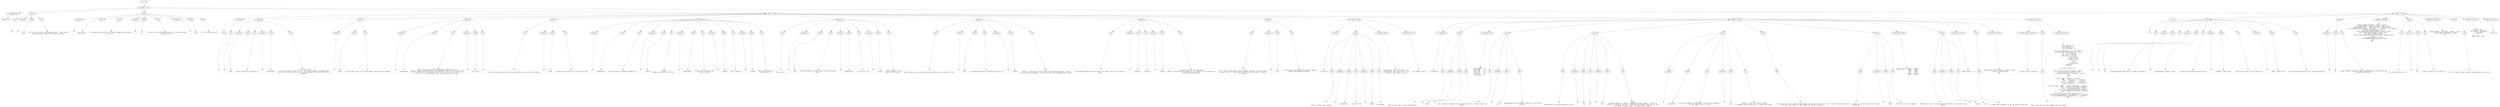 digraph lpegNode {

node [fontname=Helvetica]
edge [style=dashed]

doc_0 [label="doc - 247"]


doc_0 -> { section_1}
{rank=same; section_1}

section_1 [label="section: 1-174"]


// END RANK doc_0

section_1 -> { header_2 prose_3 prose_4 section_5 section_6}
{rank=same; header_2 prose_3 prose_4 section_5 section_6}

header_2 [label="1 : Modeselektor"]

prose_3 [label="prose"]

prose_4 [label="prose"]

section_5 [label="section: 11-125"]

section_6 [label="section: 175-247"]


// END RANK section_1

header_2 -> leaf_7
leaf_7  [color=Gray,shape=rectangle,fontname=Inconsolata,label="* Modeselektor"]
// END RANK header_2

prose_3 -> { raw_8 prespace_9 literal_10 raw_11}
{rank=same; raw_8 prespace_9 literal_10 raw_11}

raw_8 [label="raw"]

prespace_9 [label="prespace"]

literal_10 [label="literal"]

raw_11 [label="raw"]


// END RANK prose_3

raw_8 -> leaf_12
leaf_12  [color=Gray,shape=rectangle,fontname=Inconsolata,label=""]
// END RANK raw_8

prespace_9 -> leaf_13
leaf_13  [color=Gray,shape=rectangle,fontname=Inconsolata,label=""]
// END RANK prespace_9

literal_10 -> leaf_14
leaf_14  [color=Gray,shape=rectangle,fontname=Inconsolata,label="femto"]
// END RANK literal_10

raw_11 -> leaf_15
leaf_15  [color=Gray,shape=rectangle,fontname=Inconsolata,label=" will hold all state for an terminal session.  Soon, we will
encapsulate that, making the library re-entrant.
"]
// END RANK raw_11

prose_4 -> { prespace_16 literal_17 raw_18 prespace_19 literal_20 raw_21 prespace_22 literal_23 raw_24}
{rank=same; prespace_16 literal_17 raw_18 prespace_19 literal_20 raw_21 prespace_22 literal_23 raw_24}

prespace_16 [label="prespace"]

literal_17 [label="literal"]

raw_18 [label="raw"]

prespace_19 [label="prespace"]

literal_20 [label="literal"]

raw_21 [label="raw"]

prespace_22 [label="prespace"]

literal_23 [label="literal"]

raw_24 [label="raw"]


// END RANK prose_4

prespace_16 -> leaf_25
leaf_25  [color=Gray,shape=rectangle,fontname=Inconsolata,label=""]
// END RANK prespace_16

literal_17 -> leaf_26
leaf_26  [color=Gray,shape=rectangle,fontname=Inconsolata,label="modeselektor"]
// END RANK literal_17

raw_18 -> leaf_27
leaf_27  [color=Gray,shape=rectangle,fontname=Inconsolata,label=" is the modal interpreter for the repl language, which becomes
the core of"]
// END RANK raw_18

prespace_19 -> leaf_28
leaf_28  [color=Gray,shape=rectangle,fontname=Inconsolata,label=" "]
// END RANK prespace_19

literal_20 -> leaf_29
leaf_29  [color=Gray,shape=rectangle,fontname=Inconsolata,label="ed"]
// END RANK literal_20

raw_21 -> leaf_30
leaf_30  [color=Gray,shape=rectangle,fontname=Inconsolata,label=".  This is a glorified lookup table with a state switch and
a pointer to the"]
// END RANK raw_21

prespace_22 -> leaf_31
leaf_31  [color=Gray,shape=rectangle,fontname=Inconsolata,label=" "]
// END RANK prespace_22

literal_23 -> leaf_32
leaf_32  [color=Gray,shape=rectangle,fontname=Inconsolata,label="femto"]
// END RANK literal_23

raw_24 -> leaf_33
leaf_33  [color=Gray,shape=rectangle,fontname=Inconsolata,label="cell we're operating on.

"]
// END RANK raw_24

section_5 -> { header_34 prose_35 prose_36 prose_37 prose_38 prose_39 prose_40 prose_41 prose_42 prose_43 section_44 section_45 section_46}
{rank=same; header_34 prose_35 prose_36 prose_37 prose_38 prose_39 prose_40 prose_41 prose_42 prose_43 section_44 section_45 section_46}

header_34 [label="2 : Design"]

prose_35 [label="prose"]

prose_36 [label="prose"]

prose_37 [label="prose"]

prose_38 [label="prose"]

prose_39 [label="prose"]

prose_40 [label="prose"]

prose_41 [label="prose"]

prose_42 [label="prose"]

prose_43 [label="prose"]

section_44 [label="section: 53-69"]

section_45 [label="section: 70-125"]

section_46 [label="section: 126-174"]


// END RANK section_5

header_34 -> leaf_47
leaf_47  [color=Gray,shape=rectangle,fontname=Inconsolata,label="** Design"]
// END RANK header_34

prose_35 -> { raw_48 prespace_49 literal_50 raw_51 prespace_52 literal_53 raw_54}
{rank=same; raw_48 prespace_49 literal_50 raw_51 prespace_52 literal_53 raw_54}

raw_48 [label="raw"]

prespace_49 [label="prespace"]

literal_50 [label="literal"]

raw_51 [label="raw"]

prespace_52 [label="prespace"]

literal_53 [label="literal"]

raw_54 [label="raw"]


// END RANK prose_35

raw_48 -> leaf_55
leaf_55  [color=Gray,shape=rectangle,fontname=Inconsolata,label=""]
// END RANK raw_48

prespace_49 -> leaf_56
leaf_56  [color=Gray,shape=rectangle,fontname=Inconsolata,label=""]
// END RANK prespace_49

literal_50 -> leaf_57
leaf_57  [color=Gray,shape=rectangle,fontname=Inconsolata,label="femto"]
// END RANK literal_50

raw_51 -> leaf_58
leaf_58  [color=Gray,shape=rectangle,fontname=Inconsolata,label=" passes keystrokes as messages to"]
// END RANK raw_51

prespace_52 -> leaf_59
leaf_59  [color=Gray,shape=rectangle,fontname=Inconsolata,label=" "]
// END RANK prespace_52

literal_53 -> leaf_60
leaf_60  [color=Gray,shape=rectangle,fontname=Inconsolata,label="modeselektor"]
// END RANK literal_53

raw_54 -> leaf_61
leaf_61  [color=Gray,shape=rectangle,fontname=Inconsolata,label=".  In final boss form,
it does no writes to stdout at all.  It is smart enough to categorize and
parse various device reports, but has no knowledge of why those reports were
requested.
"]
// END RANK raw_54

prose_36 -> { prespace_62 literal_63 raw_64}
{rank=same; prespace_62 literal_63 raw_64}

prespace_62 [label="prespace"]

literal_63 [label="literal"]

raw_64 [label="raw"]


// END RANK prose_36

prespace_62 -> leaf_65
leaf_65  [color=Gray,shape=rectangle,fontname=Inconsolata,label=""]
// END RANK prespace_62

literal_63 -> leaf_66
leaf_66  [color=Gray,shape=rectangle,fontname=Inconsolata,label="femto"]
// END RANK literal_63

raw_64 -> leaf_67
leaf_67  [color=Gray,shape=rectangle,fontname=Inconsolata,label=" runs the event loop, so all other members are pulled in as modules.
"]
// END RANK raw_64

prose_37 -> { prespace_68 literal_69 raw_70 prespace_71 literal_72 raw_73}
{rank=same; prespace_68 literal_69 raw_70 prespace_71 literal_72 raw_73}

prespace_68 [label="prespace"]

literal_69 [label="literal"]

raw_70 [label="raw"]

prespace_71 [label="prespace"]

literal_72 [label="literal"]

raw_73 [label="raw"]


// END RANK prose_37

prespace_68 -> leaf_74
leaf_74  [color=Gray,shape=rectangle,fontname=Inconsolata,label=""]
// END RANK prespace_68

literal_69 -> leaf_75
leaf_75  [color=Gray,shape=rectangle,fontname=Inconsolata,label="modeselektor"]
// END RANK literal_69

raw_70 -> leaf_76
leaf_76  [color=Gray,shape=rectangle,fontname=Inconsolata,label=" takes care of system-level housekeeping: opening files and
sockets, keeping command history, fuzzy completion, and has its own eval loop
off the main track.  For evaluating lines, it will call a small executor, so
that in a little while we can put the user program in its own"]
// END RANK raw_70

prespace_71 -> leaf_77
leaf_77  [color=Gray,shape=rectangle,fontname=Inconsolata,label=" "]
// END RANK prespace_71

literal_72 -> leaf_78
leaf_78  [color=Gray,shape=rectangle,fontname=Inconsolata,label="LuaL_state"]
// END RANK literal_72

raw_73 -> leaf_79
leaf_79  [color=Gray,shape=rectangle,fontname=Inconsolata,label=".
"]
// END RANK raw_73

prose_38 -> { raw_80 prespace_81 literal_82 raw_83}
{rank=same; raw_80 prespace_81 literal_82 raw_83}

raw_80 [label="raw"]

prespace_81 [label="prespace"]

literal_82 [label="literal"]

raw_83 [label="raw"]


// END RANK prose_38

raw_80 -> leaf_84
leaf_84  [color=Gray,shape=rectangle,fontname=Inconsolata,label="
This is both good practice, and absolutely necessary if we are to REPL other"]
// END RANK raw_80

prespace_81 -> leaf_85
leaf_85  [color=Gray,shape=rectangle,fontname=Inconsolata,label=""]
// END RANK prespace_81

literal_82 -> leaf_86
leaf_86  [color=Gray,shape=rectangle,fontname=Inconsolata,label="bridge"]
// END RANK literal_82

raw_83 -> leaf_87
leaf_87  [color=Gray,shape=rectangle,fontname=Inconsolata,label=" programs, each of which has its own event loop.
"]
// END RANK raw_83

prose_39 -> { prespace_88 literal_89 raw_90 prespace_91 literal_92 raw_93 prespace_94 literal_95 raw_96 prespace_97 literal_98 raw_99 prespace_100 literal_101 raw_102}
{rank=same; prespace_88 literal_89 raw_90 prespace_91 literal_92 raw_93 prespace_94 literal_95 raw_96 prespace_97 literal_98 raw_99 prespace_100 literal_101 raw_102}

prespace_88 [label="prespace"]

literal_89 [label="literal"]

raw_90 [label="raw"]

prespace_91 [label="prespace"]

literal_92 [label="literal"]

raw_93 [label="raw"]

prespace_94 [label="prespace"]

literal_95 [label="literal"]

raw_96 [label="raw"]

prespace_97 [label="prespace"]

literal_98 [label="literal"]

raw_99 [label="raw"]

prespace_100 [label="prespace"]

literal_101 [label="literal"]

raw_102 [label="raw"]


// END RANK prose_39

prespace_88 -> leaf_103
leaf_103  [color=Gray,shape=rectangle,fontname=Inconsolata,label=""]
// END RANK prespace_88

literal_89 -> leaf_104
leaf_104  [color=Gray,shape=rectangle,fontname=Inconsolata,label="modeselektor"]
// END RANK literal_89

raw_90 -> leaf_105
leaf_105  [color=Gray,shape=rectangle,fontname=Inconsolata,label=" passes any edit or movement commands to a"]
// END RANK raw_90

prespace_91 -> leaf_106
leaf_106  [color=Gray,shape=rectangle,fontname=Inconsolata,label=" "]
// END RANK prespace_91

literal_92 -> leaf_107
leaf_107  [color=Gray,shape=rectangle,fontname=Inconsolata,label="linebuf"]
// END RANK literal_92

raw_93 -> leaf_108
leaf_108  [color=Gray,shape=rectangle,fontname=Inconsolata,label=", which
keeps all modeling of the line. "]
// END RANK raw_93

prespace_94 -> leaf_109
leaf_109  [color=Gray,shape=rectangle,fontname=Inconsolata,label=" "]
// END RANK prespace_94

literal_95 -> leaf_110
leaf_110  [color=Gray,shape=rectangle,fontname=Inconsolata,label="modeselektor"]
// END RANK literal_95

raw_96 -> leaf_111
leaf_111  [color=Gray,shape=rectangle,fontname=Inconsolata,label=" decides when to repaint the
screen, calling"]
// END RANK raw_96

prespace_97 -> leaf_112
leaf_112  [color=Gray,shape=rectangle,fontname=Inconsolata,label=" "]
// END RANK prespace_97

literal_98 -> leaf_113
leaf_113  [color=Gray,shape=rectangle,fontname=Inconsolata,label="rainbuf"]
// END RANK literal_98

raw_99 -> leaf_114
leaf_114  [color=Gray,shape=rectangle,fontname=Inconsolata,label=" with a region of"]
// END RANK raw_99

prespace_100 -> leaf_115
leaf_115  [color=Gray,shape=rectangle,fontname=Inconsolata,label=" "]
// END RANK prespace_100

literal_101 -> leaf_116
leaf_116  [color=Gray,shape=rectangle,fontname=Inconsolata,label="linebuf"]
// END RANK literal_101

raw_102 -> leaf_117
leaf_117  [color=Gray,shape=rectangle,fontname=Inconsolata,label=" and instructions as to
how to paint it.
"]
// END RANK raw_102

prose_40 -> { raw_118 prespace_119 literal_120 raw_121 prespace_122 literal_123 raw_124 prespace_125 literal_126 raw_127}
{rank=same; raw_118 prespace_119 literal_120 raw_121 prespace_122 literal_123 raw_124 prespace_125 literal_126 raw_127}

raw_118 [label="raw"]

prespace_119 [label="prespace"]

literal_120 [label="literal"]

raw_121 [label="raw"]

prespace_122 [label="prespace"]

literal_123 [label="literal"]

raw_124 [label="raw"]

prespace_125 [label="prespace"]

literal_126 [label="literal"]

raw_127 [label="raw"]


// END RANK prose_40

raw_118 -> leaf_128
leaf_128  [color=Gray,shape=rectangle,fontname=Inconsolata,label="
There is one"]
// END RANK raw_118

prespace_119 -> leaf_129
leaf_129  [color=Gray,shape=rectangle,fontname=Inconsolata,label=" "]
// END RANK prespace_119

literal_120 -> leaf_130
leaf_130  [color=Gray,shape=rectangle,fontname=Inconsolata,label="deck"]
// END RANK literal_120

raw_121 -> leaf_131
leaf_131  [color=Gray,shape=rectangle,fontname=Inconsolata,label=" instance member per screen, which tiles the available
space. "]
// END RANK raw_121

prespace_122 -> leaf_132
leaf_132  [color=Gray,shape=rectangle,fontname=Inconsolata,label=" "]
// END RANK prespace_122

literal_123 -> leaf_133
leaf_133  [color=Gray,shape=rectangle,fontname=Inconsolata,label="modeselektor"]
// END RANK literal_123

raw_124 -> leaf_134
leaf_134  [color=Gray,shape=rectangle,fontname=Inconsolata,label=" is the writer, and"]
// END RANK raw_124

prespace_125 -> leaf_135
leaf_135  [color=Gray,shape=rectangle,fontname=Inconsolata,label=" "]
// END RANK prespace_125

literal_126 -> leaf_136
leaf_136  [color=Gray,shape=rectangle,fontname=Inconsolata,label="rainbuf"]
// END RANK literal_126

raw_127 -> leaf_137
leaf_137  [color=Gray,shape=rectangle,fontname=Inconsolata,label=" holds a pointer to the
table for read access.
"]
// END RANK raw_127

prose_41 -> { raw_138 prespace_139 literal_140 raw_141 prespace_142 literal_143 raw_144}
{rank=same; raw_138 prespace_139 literal_140 raw_141 prespace_142 literal_143 raw_144}

raw_138 [label="raw"]

prespace_139 [label="prespace"]

literal_140 [label="literal"]

raw_141 [label="raw"]

prespace_142 [label="prespace"]

literal_143 [label="literal"]

raw_144 [label="raw"]


// END RANK prose_41

raw_138 -> leaf_145
leaf_145  [color=Gray,shape=rectangle,fontname=Inconsolata,label="
When we have our fancy parse engine and quipu structure, linebuf will call"]
// END RANK raw_138

prespace_139 -> leaf_146
leaf_146  [color=Gray,shape=rectangle,fontname=Inconsolata,label=""]
// END RANK prespace_139

literal_140 -> leaf_147
leaf_147  [color=Gray,shape=rectangle,fontname=Inconsolata,label="comb"]
// END RANK literal_140

raw_141 -> leaf_148
leaf_148  [color=Gray,shape=rectangle,fontname=Inconsolata,label=" to redecorate the syntax tree before passing it to"]
// END RANK raw_141

prespace_142 -> leaf_149
leaf_149  [color=Gray,shape=rectangle,fontname=Inconsolata,label=" "]
// END RANK prespace_142

literal_143 -> leaf_150
leaf_150  [color=Gray,shape=rectangle,fontname=Inconsolata,label="rainbuf"]
// END RANK literal_143

raw_144 -> leaf_151
leaf_151  [color=Gray,shape=rectangle,fontname=Inconsolata,label=" for
markup.  At the moment I'm just going to write some crude lexers, which
will be more than enough for Clu and Lua, which have straightforward syntax.
"]
// END RANK raw_144

prose_42 -> { raw_152 prespace_153 literal_154 raw_155 prespace_156 literal_157 raw_158}
{rank=same; raw_152 prespace_153 literal_154 raw_155 prespace_156 literal_157 raw_158}

raw_152 [label="raw"]

prespace_153 [label="prespace"]

literal_154 [label="literal"]

raw_155 [label="raw"]

prespace_156 [label="prespace"]

literal_157 [label="literal"]

raw_158 [label="raw"]


// END RANK prose_42

raw_152 -> leaf_159
leaf_159  [color=Gray,shape=rectangle,fontname=Inconsolata,label="
An intermediate step could just squeeze the linebuf into a string, parse it
with"]
// END RANK raw_152

prespace_153 -> leaf_160
leaf_160  [color=Gray,shape=rectangle,fontname=Inconsolata,label=" "]
// END RANK prespace_153

literal_154 -> leaf_161
leaf_161  [color=Gray,shape=rectangle,fontname=Inconsolata,label="esplalier"]
// END RANK literal_154

raw_155 -> leaf_162
leaf_162  [color=Gray,shape=rectangle,fontname=Inconsolata,label=" and emit a"]
// END RANK raw_155

prespace_156 -> leaf_163
leaf_163  [color=Gray,shape=rectangle,fontname=Inconsolata,label=" "]
// END RANK prespace_156

literal_157 -> leaf_164
leaf_164  [color=Gray,shape=rectangle,fontname=Inconsolata,label="rainbuf"]
// END RANK literal_157

raw_158 -> leaf_165
leaf_165  [color=Gray,shape=rectangle,fontname=Inconsolata,label=" through the usual recursive method
lookup.  The problem isn't speed, not for a REPL, it's not having error
recovery parsing available.
"]
// END RANK raw_158

prose_43 -> { raw_166 prespace_167 literal_168 raw_169}
{rank=same; raw_166 prespace_167 literal_168 raw_169}

raw_166 [label="raw"]

prespace_167 [label="prespace"]

literal_168 [label="literal"]

raw_169 [label="raw"]


// END RANK prose_43

raw_166 -> leaf_170
leaf_170  [color=Gray,shape=rectangle,fontname=Inconsolata,label="
I will likely content myself with a grammar that kicks in when the user
presses return.  I'll want that to perform rewrites (such as removing
outer-level"]
// END RANK raw_166

prespace_167 -> leaf_171
leaf_171  [color=Gray,shape=rectangle,fontname=Inconsolata,label=" "]
// END RANK prespace_167

literal_168 -> leaf_172
leaf_172  [color=Gray,shape=rectangle,fontname=Inconsolata,label="local"]
// END RANK literal_168

raw_169 -> leaf_173
leaf_173  [color=Gray,shape=rectangle,fontname=Inconsolata,label="s to facilicate copy-pasting) and keep the readline
grammar from becoming too ad-hoc.

"]
// END RANK raw_169

section_44 -> { header_174 prose_175 codeblock_176 codeblock_177}
{rank=same; header_174 prose_175 codeblock_176 codeblock_177}

header_174 [label="4 : asserts"]

prose_175 [label="prose"]

codeblock_176 [label="code block 58-62"]

codeblock_177 [label="code block 65-67"]


// END RANK section_44

header_174 -> leaf_178
leaf_178  [color=Gray,shape=rectangle,fontname=Inconsolata,label="**** asserts"]
// END RANK header_174

prose_175 -> { raw_179 prespace_180 literal_181 raw_182 prespace_183 literal_184 raw_185}
{rank=same; raw_179 prespace_180 literal_181 raw_182 prespace_183 literal_184 raw_185}

raw_179 [label="raw"]

prespace_180 [label="prespace"]

literal_181 [label="literal"]

raw_182 [label="raw"]

prespace_183 [label="prespace"]

literal_184 [label="literal"]

raw_185 [label="raw"]


// END RANK prose_175

raw_179 -> leaf_186
leaf_186  [color=Gray,shape=rectangle,fontname=Inconsolata,label="

There is little sense running"]
// END RANK raw_179

prespace_180 -> leaf_187
leaf_187  [color=Gray,shape=rectangle,fontname=Inconsolata,label=" "]
// END RANK prespace_180

literal_181 -> leaf_188
leaf_188  [color=Gray,shape=rectangle,fontname=Inconsolata,label="modeselektor"]
// END RANK literal_181

raw_182 -> leaf_189
leaf_189  [color=Gray,shape=rectangle,fontname=Inconsolata,label=" outside of the"]
// END RANK raw_182

prespace_183 -> leaf_190
leaf_190  [color=Gray,shape=rectangle,fontname=Inconsolata,label=" "]
// END RANK prespace_183

literal_184 -> leaf_191
leaf_191  [color=Gray,shape=rectangle,fontname=Inconsolata,label="bridge"]
// END RANK literal_184

raw_185 -> leaf_192
leaf_192  [color=Gray,shape=rectangle,fontname=Inconsolata,label="
environment.
"]
// END RANK raw_185

codeblock_176 -> leaf_193
leaf_193  [color=Gray,shape=rectangle,fontname=Inconsolata,label="assert(meta, \"must have meta in _G\")
assert(write, \"must have write in _G\")
assert(ts, \"must have ts in _G\")"]
// END RANK codeblock_176

codeblock_177 -> leaf_194
leaf_194  [color=Gray,shape=rectangle,fontname=Inconsolata,label="local ModeS = meta()"]
// END RANK codeblock_177

section_45 -> { header_195 prose_196 codeblock_197 prose_198 prose_199 prose_200 prose_201 prose_202 codeblock_203 prose_204 codeblock_205 prose_206 codeblock_207}
{rank=same; header_195 prose_196 codeblock_197 prose_198 prose_199 prose_200 prose_201 prose_202 codeblock_203 prose_204 codeblock_205 prose_206 codeblock_207}

header_195 [label="3 : Categories"]

prose_196 [label="prose"]

codeblock_197 [label="code block 74-81"]

prose_198 [label="prose"]

prose_199 [label="prose"]

prose_200 [label="prose"]

prose_201 [label="prose"]

prose_202 [label="prose"]

codeblock_203 [label="code block 102-108"]

prose_204 [label="prose"]

codeblock_205 [label="code block 113-115"]

prose_206 [label="prose"]

codeblock_207 [label="code block 119-123"]


// END RANK section_45

header_195 -> leaf_208
leaf_208  [color=Gray,shape=rectangle,fontname=Inconsolata,label="*** Categories"]
// END RANK header_195

prose_196 -> { raw_209 prespace_210 literal_211 raw_212}
{rank=same; raw_209 prespace_210 literal_211 raw_212}

raw_209 [label="raw"]

prespace_210 [label="prespace"]

literal_211 [label="literal"]

raw_212 [label="raw"]


// END RANK prose_196

raw_209 -> leaf_213
leaf_213  [color=Gray,shape=rectangle,fontname=Inconsolata,label="

These are the types of event recognized by"]
// END RANK raw_209

prespace_210 -> leaf_214
leaf_214  [color=Gray,shape=rectangle,fontname=Inconsolata,label=" "]
// END RANK prespace_210

literal_211 -> leaf_215
leaf_215  [color=Gray,shape=rectangle,fontname=Inconsolata,label="femto"]
// END RANK literal_211

raw_212 -> leaf_216
leaf_216  [color=Gray,shape=rectangle,fontname=Inconsolata,label=".
"]
// END RANK raw_212

codeblock_197 -> leaf_217
leaf_217  [color=Gray,shape=rectangle,fontname=Inconsolata,label="local INSERT = {}
local NAV    = {}
local CTRL   = {}
local ALT    = {}
local FN     = {}
local MOUSE  = {}"]
// END RANK codeblock_197

prose_198 -> { raw_218 prespace_219 literal_220 raw_221}
{rank=same; raw_218 prespace_219 literal_220 raw_221}

raw_218 [label="raw"]

prespace_219 [label="prespace"]

literal_220 [label="literal"]

raw_221 [label="raw"]


// END RANK prose_198

raw_218 -> leaf_222
leaf_222  [color=Gray,shape=rectangle,fontname=Inconsolata,label="
Color schemes are supposed to be one-and-done, and I strongly suspect we
have a"]
// END RANK raw_218

prespace_219 -> leaf_223
leaf_223  [color=Gray,shape=rectangle,fontname=Inconsolata,label=" "]
// END RANK prespace_219

literal_220 -> leaf_224
leaf_224  [color=Gray,shape=rectangle,fontname=Inconsolata,label="__concat"]
// END RANK literal_220

raw_221 -> leaf_225
leaf_225  [color=Gray,shape=rectangle,fontname=Inconsolata,label=" dominated workflow, although I have yet to turn on the
profiler.
"]
// END RANK raw_221

prose_199 -> { raw_226 prespace_227 literal_228 raw_229 prespace_230 literal_231 raw_232}
{rank=same; raw_226 prespace_227 literal_228 raw_229 prespace_230 literal_231 raw_232}

raw_226 [label="raw"]

prespace_227 [label="prespace"]

literal_228 [label="literal"]

raw_229 [label="raw"]

prespace_230 [label="prespace"]

literal_231 [label="literal"]

raw_232 [label="raw"]


// END RANK prose_199

raw_226 -> leaf_233
leaf_233  [color=Gray,shape=rectangle,fontname=Inconsolata,label="
Therefore we use reference equality for the"]
// END RANK raw_226

prespace_227 -> leaf_234
leaf_234  [color=Gray,shape=rectangle,fontname=Inconsolata,label=" "]
// END RANK prespace_227

literal_228 -> leaf_235
leaf_235  [color=Gray,shape=rectangle,fontname=Inconsolata,label="color"]
// END RANK literal_228

raw_229 -> leaf_236
leaf_236  [color=Gray,shape=rectangle,fontname=Inconsolata,label=" and"]
// END RANK raw_229

prespace_230 -> leaf_237
leaf_237  [color=Gray,shape=rectangle,fontname=Inconsolata,label=" "]
// END RANK prespace_230

literal_231 -> leaf_238
leaf_238  [color=Gray,shape=rectangle,fontname=Inconsolata,label="hints"]
// END RANK literal_231

raw_232 -> leaf_239
leaf_239  [color=Gray,shape=rectangle,fontname=Inconsolata,label=" tables.
Switching themes is a matter of repopulating those tables.  I intend to
isolate this within an instance so that multiple terminals can each run their
own theme, through a simple 'fat inheritance' method.
"]
// END RANK raw_232

prose_200 -> { prespace_240 literal_241 raw_242 prespace_243 italic_244 raw_245}
{rank=same; prespace_240 literal_241 raw_242 prespace_243 italic_244 raw_245}

prespace_240 [label="prespace"]

literal_241 [label="literal"]

raw_242 [label="raw"]

prespace_243 [label="prespace"]

italic_244 [label="italic"]

raw_245 [label="raw"]


// END RANK prose_200

prespace_240 -> leaf_246
leaf_246  [color=Gray,shape=rectangle,fontname=Inconsolata,label=""]
// END RANK prespace_240

literal_241 -> leaf_247
leaf_247  [color=Gray,shape=rectangle,fontname=Inconsolata,label="modeselektor"]
// END RANK literal_241

raw_242 -> leaf_248
leaf_248  [color=Gray,shape=rectangle,fontname=Inconsolata,label=" is what you might call hypermodal. Everything is isolated in
its own lookup, that is, we use"]
// END RANK raw_242

prespace_243 -> leaf_249
leaf_249  [color=Gray,shape=rectangle,fontname=Inconsolata,label=" "]
// END RANK prespace_243

italic_244 -> leaf_250
leaf_250  [color=Gray,shape=rectangle,fontname=Inconsolata,label="value"]
// END RANK italic_244

raw_245 -> leaf_251
leaf_251  [color=Gray,shape=rectangle,fontname=Inconsolata,label=" equality.  This lets us pass strings
as messages and use jump tables to resolve most things.
"]
// END RANK raw_245

prose_201 -> { raw_252}
{rank=same; raw_252}

raw_252 [label="raw"]


// END RANK prose_201

raw_252 -> leaf_253
leaf_253  [color=Gray,shape=rectangle,fontname=Inconsolata,label="
It typically runs at the speed of human fingers and can afford to be much less
efficient than it will be, even before the JIT gets involved.
"]
// END RANK raw_252

prose_202 -> { raw_254 prespace_255 literal_256 raw_257}
{rank=same; raw_254 prespace_255 literal_256 raw_257}

raw_254 [label="raw"]

prespace_255 [label="prespace"]

literal_256 [label="literal"]

raw_257 [label="raw"]


// END RANK prose_202

raw_254 -> leaf_258
leaf_258  [color=Gray,shape=rectangle,fontname=Inconsolata,label="
Note also that everything is a method, our dispatch pattern will always
include the"]
// END RANK raw_254

prespace_255 -> leaf_259
leaf_259  [color=Gray,shape=rectangle,fontname=Inconsolata,label=" "]
// END RANK prespace_255

literal_256 -> leaf_260
leaf_260  [color=Gray,shape=rectangle,fontname=Inconsolata,label="modeS"]
// END RANK literal_256

raw_257 -> leaf_261
leaf_261  [color=Gray,shape=rectangle,fontname=Inconsolata,label=" instance as the first argument.
"]
// END RANK raw_257

codeblock_203 -> leaf_262
leaf_262  [color=Gray,shape=rectangle,fontname=Inconsolata,label="ModeS.modes = { INSERT = INSERT,
                NAV    = NAV,
                CTRL   = CTRL,
                ALT    = ALT,
                MOUSE  = MOUSE }"]
// END RANK codeblock_203

prose_204 -> { raw_263 prespace_264 literal_265 raw_266}
{rank=same; raw_263 prespace_264 literal_265 raw_266}

raw_263 [label="raw"]

prespace_264 [label="prespace"]

literal_265 [label="literal"]

raw_266 [label="raw"]


// END RANK prose_204

raw_263 -> leaf_267
leaf_267  [color=Gray,shape=rectangle,fontname=Inconsolata,label="
Sometimes its useful to briefly override handlers, so we check values
against"]
// END RANK raw_263

prespace_264 -> leaf_268
leaf_268  [color=Gray,shape=rectangle,fontname=Inconsolata,label=" "]
// END RANK prespace_264

literal_265 -> leaf_269
leaf_269  [color=Gray,shape=rectangle,fontname=Inconsolata,label="special"]
// END RANK literal_265

raw_266 -> leaf_270
leaf_270  [color=Gray,shape=rectangle,fontname=Inconsolata,label=" first:
"]
// END RANK raw_266

codeblock_205 -> leaf_271
leaf_271  [color=Gray,shape=rectangle,fontname=Inconsolata,label="ModeS.special = {}"]
// END RANK codeblock_205

prose_206 -> { raw_272}
{rank=same; raw_272}

raw_272 [label="raw"]


// END RANK prose_206

raw_272 -> leaf_273
leaf_273  [color=Gray,shape=rectangle,fontname=Inconsolata,label="
A simple pass-through so we can see what we're missing.
"]
// END RANK raw_272

codeblock_207 -> leaf_274
leaf_274  [color=Gray,shape=rectangle,fontname=Inconsolata,label="function ModeS.default(modeS, category, value)
    return write(ts(value))
end"]
// END RANK codeblock_207

section_46 -> { header_275 prose_276 codeblock_277}
{rank=same; header_275 prose_276 codeblock_277}

header_275 [label="3 : status painter (colwrite)"]

prose_276 [label="prose"]

codeblock_277 [label="code block 130-173"]


// END RANK section_46

header_275 -> leaf_278
leaf_278  [color=Gray,shape=rectangle,fontname=Inconsolata,label="*** status painter (colwrite)"]
// END RANK header_275

prose_276 -> { raw_279}
{rank=same; raw_279}

raw_279 [label="raw"]


// END RANK prose_276

raw_279 -> leaf_280
leaf_280  [color=Gray,shape=rectangle,fontname=Inconsolata,label="

Time to port over the repl feedback code from femto.
"]
// END RANK raw_279

codeblock_277 -> leaf_281
leaf_281  [color=Gray,shape=rectangle,fontname=Inconsolata,label="local STATCOL = 81
local STAT_TOP = 1
local STAT_RUN = 2

-- more like jumpwrite at this point but w/e
local function colwrite(str, col, row)
   col = col or STATCOL
   row = row or STAT_TOP
   local dash = a.stash()
             .. a.cursor.hide()
             .. a.jump(row, col)
             .. a.erase.right()
             .. str
             .. a.pop()
             .. a.cursor.show()
   write(dash)
end

local STAT_ICON = \"◉ \"

local function mk_paint(fragment, shade)
   return function(category, action)
      return shade(category .. fragment .. action)
   end
end

local act_map = { MOUSE  = pr_mouse,
                  NAV    = mk_paint(\": \", a.italic),
                  CTRL   = mk_paint(\": \", c.field),
                  ALT    = mk_paint(\": \", a.underscore),
                  INSERT = mk_paint(\": \", c.field)}

local icon_map = { MOUSE = mk_paint(STAT_ICON, c.userdata),
                   NAV   = mk_paint(STAT_ICON, a.magenta),
                   CTRL  = mk_paint(STAT_ICON, a.blue),
                   ALT   = mk_paint(STAT_ICON, c[\"function\"]),
                   INSERT = mk_paint(STAT_ICON, a.green) }

local function icon_paint(category, value)
   assert(icon_map[category], \"icon_paint NYI:\" .. category)
   return colwrite(icon_map[category](\"\", ts(value)))
end"]
// END RANK codeblock_277

section_6 -> { header_282 prose_283 prose_284 codeblock_285 prose_286 codeblock_287 prose_288 codeblock_289 codeblock_290}
{rank=same; header_282 prose_283 prose_284 codeblock_285 prose_286 codeblock_287 prose_288 codeblock_289 codeblock_290}

header_282 [label="2 : act"]

prose_283 [label="prose"]

prose_284 [label="prose"]

codeblock_285 [label="code block 185-200"]

prose_286 [label="prose"]

codeblock_287 [label="code block 204-208"]

prose_288 [label="prose"]

codeblock_289 [label="code block 212-219"]

codeblock_290 [label="code block 221-223"]


// END RANK section_6

header_282 -> leaf_291
leaf_291  [color=Gray,shape=rectangle,fontname=Inconsolata,label="** act"]
// END RANK header_282

prose_283 -> { raw_292 prespace_293 literal_294 raw_295 prespace_296 literal_297 raw_298 prespace_299 literal_300 raw_301 prespace_302 literal_303 raw_304}
{rank=same; raw_292 prespace_293 literal_294 raw_295 prespace_296 literal_297 raw_298 prespace_299 literal_300 raw_301 prespace_302 literal_303 raw_304}

raw_292 [label="raw"]

prespace_293 [label="prespace"]

literal_294 [label="literal"]

raw_295 [label="raw"]

prespace_296 [label="prespace"]

literal_297 [label="literal"]

raw_298 [label="raw"]

prespace_299 [label="prespace"]

literal_300 [label="literal"]

raw_301 [label="raw"]

prespace_302 [label="prespace"]

literal_303 [label="literal"]

raw_304 [label="raw"]


// END RANK prose_283

raw_292 -> leaf_305
leaf_305  [color=Gray,shape=rectangle,fontname=Inconsolata,label=""]
// END RANK raw_292

prespace_293 -> leaf_306
leaf_306  [color=Gray,shape=rectangle,fontname=Inconsolata,label=""]
// END RANK prespace_293

literal_294 -> leaf_307
leaf_307  [color=Gray,shape=rectangle,fontname=Inconsolata,label="act"]
// END RANK literal_294

raw_295 -> leaf_308
leaf_308  [color=Gray,shape=rectangle,fontname=Inconsolata,label=" simply dispatches. Note that our common interfaces is"]
// END RANK raw_295

prespace_296 -> leaf_309
leaf_309  [color=Gray,shape=rectangle,fontname=Inconsolata,label=""]
// END RANK prespace_296

literal_297 -> leaf_310
leaf_310  [color=Gray,shape=rectangle,fontname=Inconsolata,label="method(modeS, category, value)"]
// END RANK literal_297

raw_298 -> leaf_311
leaf_311  [color=Gray,shape=rectangle,fontname=Inconsolata,label=", we need to distinguish betwen the tuple"]
// END RANK raw_298

prespace_299 -> leaf_312
leaf_312  [color=Gray,shape=rectangle,fontname=Inconsolata,label=""]
// END RANK prespace_299

literal_300 -> leaf_313
leaf_313  [color=Gray,shape=rectangle,fontname=Inconsolata,label="(\"INSERT\", \"SHIFT-LEFT\")"]
// END RANK literal_300

raw_301 -> leaf_314
leaf_314  [color=Gray,shape=rectangle,fontname=Inconsolata,label=" (which could arrive from copy-paste) and"]
// END RANK raw_301

prespace_302 -> leaf_315
leaf_315  [color=Gray,shape=rectangle,fontname=Inconsolata,label=""]
// END RANK prespace_302

literal_303 -> leaf_316
leaf_316  [color=Gray,shape=rectangle,fontname=Inconsolata,label="(\"NAV\", \"SHIFT-LEFT\")"]
// END RANK literal_303

raw_304 -> leaf_317
leaf_317  [color=Gray,shape=rectangle,fontname=Inconsolata,label=" and preserve information for our fall-through method.
"]
// END RANK raw_304

prose_284 -> { prespace_318 literal_319 raw_320}
{rank=same; prespace_318 literal_319 raw_320}

prespace_318 [label="prespace"]

literal_319 [label="literal"]

raw_320 [label="raw"]


// END RANK prose_284

prespace_318 -> leaf_321
leaf_321  [color=Gray,shape=rectangle,fontname=Inconsolata,label=""]
// END RANK prespace_318

literal_319 -> leaf_322
leaf_322  [color=Gray,shape=rectangle,fontname=Inconsolata,label="act"]
// END RANK literal_319

raw_320 -> leaf_323
leaf_323  [color=Gray,shape=rectangle,fontname=Inconsolata,label=" always succeeds, meaning we need some metatable action to absorb and
log anything unexpected.
"]
// END RANK raw_320

codeblock_285 -> leaf_324
leaf_324  [color=Gray,shape=rectangle,fontname=Inconsolata,label="function ModeS.act(modeS, category, value)
  assert(modeS.modes, \"modeS must have a modes table\")
  assert(modeS.special, \"modeS must have a special table\")
  assert(modeS.modes[category], \"no category \" .. category .. \" in modeS\")
   if modeS.special[value] then
      return modeS.special[value](modeS, category, value)
   elseif modeS.modes[category][value] then
      icon_paint(category, value)
      return modeS.modes[category][value](modeS, category, value)
   else
      icon_paint(category, value)
      return modeS:default(category, value)
   end
end"]
// END RANK codeblock_285

prose_286 -> { raw_325 prespace_326 literal_327 raw_328}
{rank=same; raw_325 prespace_326 literal_327 raw_328}

raw_325 [label="raw"]

prespace_326 [label="prespace"]

literal_327 [label="literal"]

raw_328 [label="raw"]


// END RANK prose_286

raw_325 -> leaf_329
leaf_329  [color=Gray,shape=rectangle,fontname=Inconsolata,label="
We include indirection in"]
// END RANK raw_325

prespace_326 -> leaf_330
leaf_330  [color=Gray,shape=rectangle,fontname=Inconsolata,label=" "]
// END RANK prespace_326

literal_327 -> leaf_331
leaf_331  [color=Gray,shape=rectangle,fontname=Inconsolata,label="act"]
// END RANK literal_327

raw_328 -> leaf_332
leaf_332  [color=Gray,shape=rectangle,fontname=Inconsolata,label=" itself, looking it up on each call:
"]
// END RANK raw_328

codeblock_287 -> leaf_333
leaf_333  [color=Gray,shape=rectangle,fontname=Inconsolata,label="function ModeS.__call(modeS, category, value)
  return modeS:act(category, value)
end"]
// END RANK codeblock_287

prose_288 -> { raw_334}
{rank=same; raw_334}

raw_334 [label="raw"]


// END RANK prose_288

raw_334 -> leaf_335
leaf_335  [color=Gray,shape=rectangle,fontname=Inconsolata,label="
This will need to take a complete config table at some point.
"]
// END RANK raw_334

codeblock_289 -> leaf_336
leaf_336  [color=Gray,shape=rectangle,fontname=Inconsolata,label="function new()
  local modeS = meta(ModeS)
  return modeS
end

ModeS.idEst = new"]
// END RANK codeblock_289

codeblock_290 -> leaf_337
leaf_337  [color=Gray,shape=rectangle,fontname=Inconsolata,label="return new"]
// END RANK codeblock_290


}
